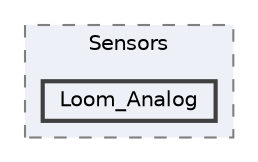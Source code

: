 digraph "C:/Users/Will/AppData/Local/Arduino15/packages/loom4/hardware/samd/4.0.6/libraries/Loom/src/Sensors/Loom_Analog"
{
 // LATEX_PDF_SIZE
  bgcolor="transparent";
  edge [fontname=Helvetica,fontsize=10,labelfontname=Helvetica,labelfontsize=10];
  node [fontname=Helvetica,fontsize=10,shape=box,height=0.2,width=0.4];
  compound=true
  subgraph clusterdir_34ad8d73d8b032955901177e6cabcd8e {
    graph [ bgcolor="#edf0f7", pencolor="grey50", label="Sensors", fontname=Helvetica,fontsize=10 style="filled,dashed", URL="dir_34ad8d73d8b032955901177e6cabcd8e.html",tooltip=""]
  dir_4a3e076448523dcadc47b553c5689327 [label="Loom_Analog", fillcolor="#edf0f7", color="grey25", style="filled,bold", URL="dir_4a3e076448523dcadc47b553c5689327.html",tooltip=""];
  }
}
